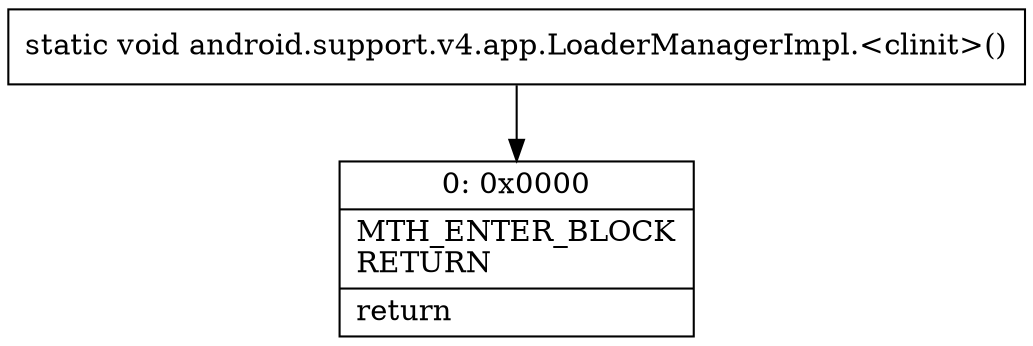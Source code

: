 digraph "CFG forandroid.support.v4.app.LoaderManagerImpl.\<clinit\>()V" {
Node_0 [shape=record,label="{0\:\ 0x0000|MTH_ENTER_BLOCK\lRETURN\l|return\l}"];
MethodNode[shape=record,label="{static void android.support.v4.app.LoaderManagerImpl.\<clinit\>() }"];
MethodNode -> Node_0;
}

